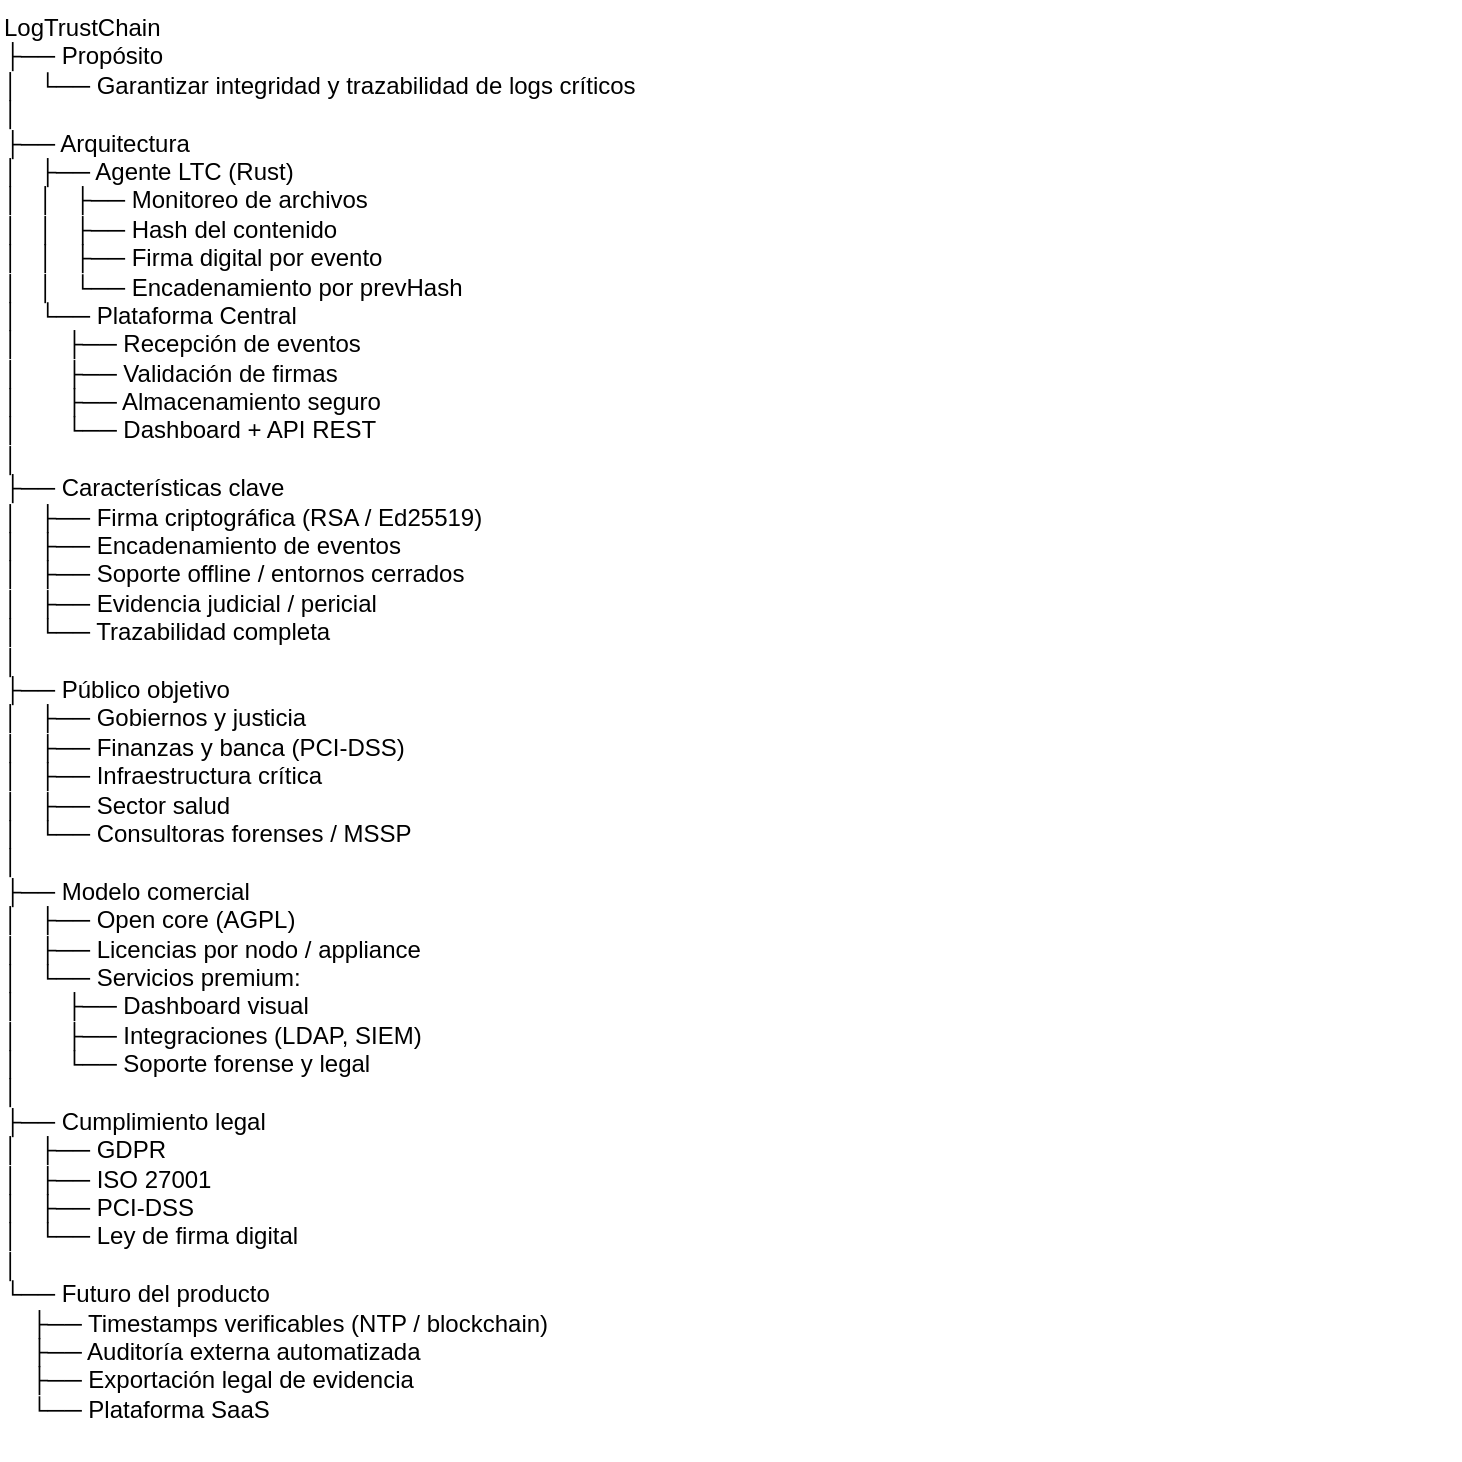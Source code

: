<mxfile version="26.2.14">
  <diagram name="Página-1" id="gECjpRwm0TK3xnxmSCfN">
    <mxGraphModel dx="1378" dy="759" grid="1" gridSize="10" guides="1" tooltips="1" connect="1" arrows="1" fold="1" page="1" pageScale="1" pageWidth="827" pageHeight="1169" math="0" shadow="0">
      <root>
        <mxCell id="0" />
        <mxCell id="1" parent="0" />
        <mxCell id="FrfUZOvHRwgXqV2wJ_4j-1" value="LogTrustChain&#xa;├── Propósito&#xa;│   └── Garantizar integridad y trazabilidad de logs críticos&#xa;│&#xa;├── Arquitectura&#xa;│   ├── Agente LTC (Rust)&#xa;│   │   ├── Monitoreo de archivos&#xa;│   │   ├── Hash del contenido&#xa;│   │   ├── Firma digital por evento&#xa;│   │   └── Encadenamiento por prevHash&#xa;│   └── Plataforma Central&#xa;│       ├── Recepción de eventos&#xa;│       ├── Validación de firmas&#xa;│       ├── Almacenamiento seguro&#xa;│       └── Dashboard + API REST&#xa;│&#xa;├── Características clave&#xa;│   ├── Firma criptográfica (RSA / Ed25519)&#xa;│   ├── Encadenamiento de eventos&#xa;│   ├── Soporte offline / entornos cerrados&#xa;│   ├── Evidencia judicial / pericial&#xa;│   └── Trazabilidad completa&#xa;│&#xa;├── Público objetivo&#xa;│   ├── Gobiernos y justicia&#xa;│   ├── Finanzas y banca (PCI-DSS)&#xa;│   ├── Infraestructura crítica&#xa;│   ├── Sector salud&#xa;│   └── Consultoras forenses / MSSP&#xa;│&#xa;├── Modelo comercial&#xa;│   ├── Open core (AGPL)&#xa;│   ├── Licencias por nodo / appliance&#xa;│   └── Servicios premium:&#xa;│       ├── Dashboard visual&#xa;│       ├── Integraciones (LDAP, SIEM)&#xa;│       └── Soporte forense y legal&#xa;│&#xa;├── Cumplimiento legal&#xa;│   ├── GDPR&#xa;│   ├── ISO 27001&#xa;│   ├── PCI-DSS&#xa;│   └── Ley de firma digital&#xa;│&#xa;└── Futuro del producto&#xa;    ├── Timestamps verificables (NTP / blockchain)&#xa;    ├── Auditoría externa automatizada&#xa;    ├── Exportación legal de evidencia&#xa;    └── Plataforma SaaS" style="text;whiteSpace=wrap;" vertex="1" parent="1">
          <mxGeometry x="50" y="110" width="730" height="730" as="geometry" />
        </mxCell>
      </root>
    </mxGraphModel>
  </diagram>
</mxfile>
